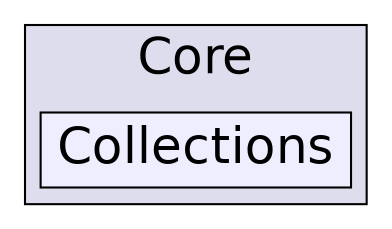 digraph "C:/Users/nathanael/Documents/resizer/Core/Collections" {
  compound=true
  node [ fontsize="24", fontname="Helvetica"];
  edge [ labelfontsize="24", labelfontname="Helvetica"];
  subgraph clusterdir_c6310732a22f63c0c2fc5595561e68f1 {
    graph [ bgcolor="#ddddee", pencolor="black", label="Core" fontname="Helvetica", fontsize="24", URL="dir_c6310732a22f63c0c2fc5595561e68f1.html"]
  dir_a62f54d30bac0e19278c929993e6b1a7 [shape=box, label="Collections", style="filled", fillcolor="#eeeeff", pencolor="black", URL="dir_a62f54d30bac0e19278c929993e6b1a7.html"];
  }
}
